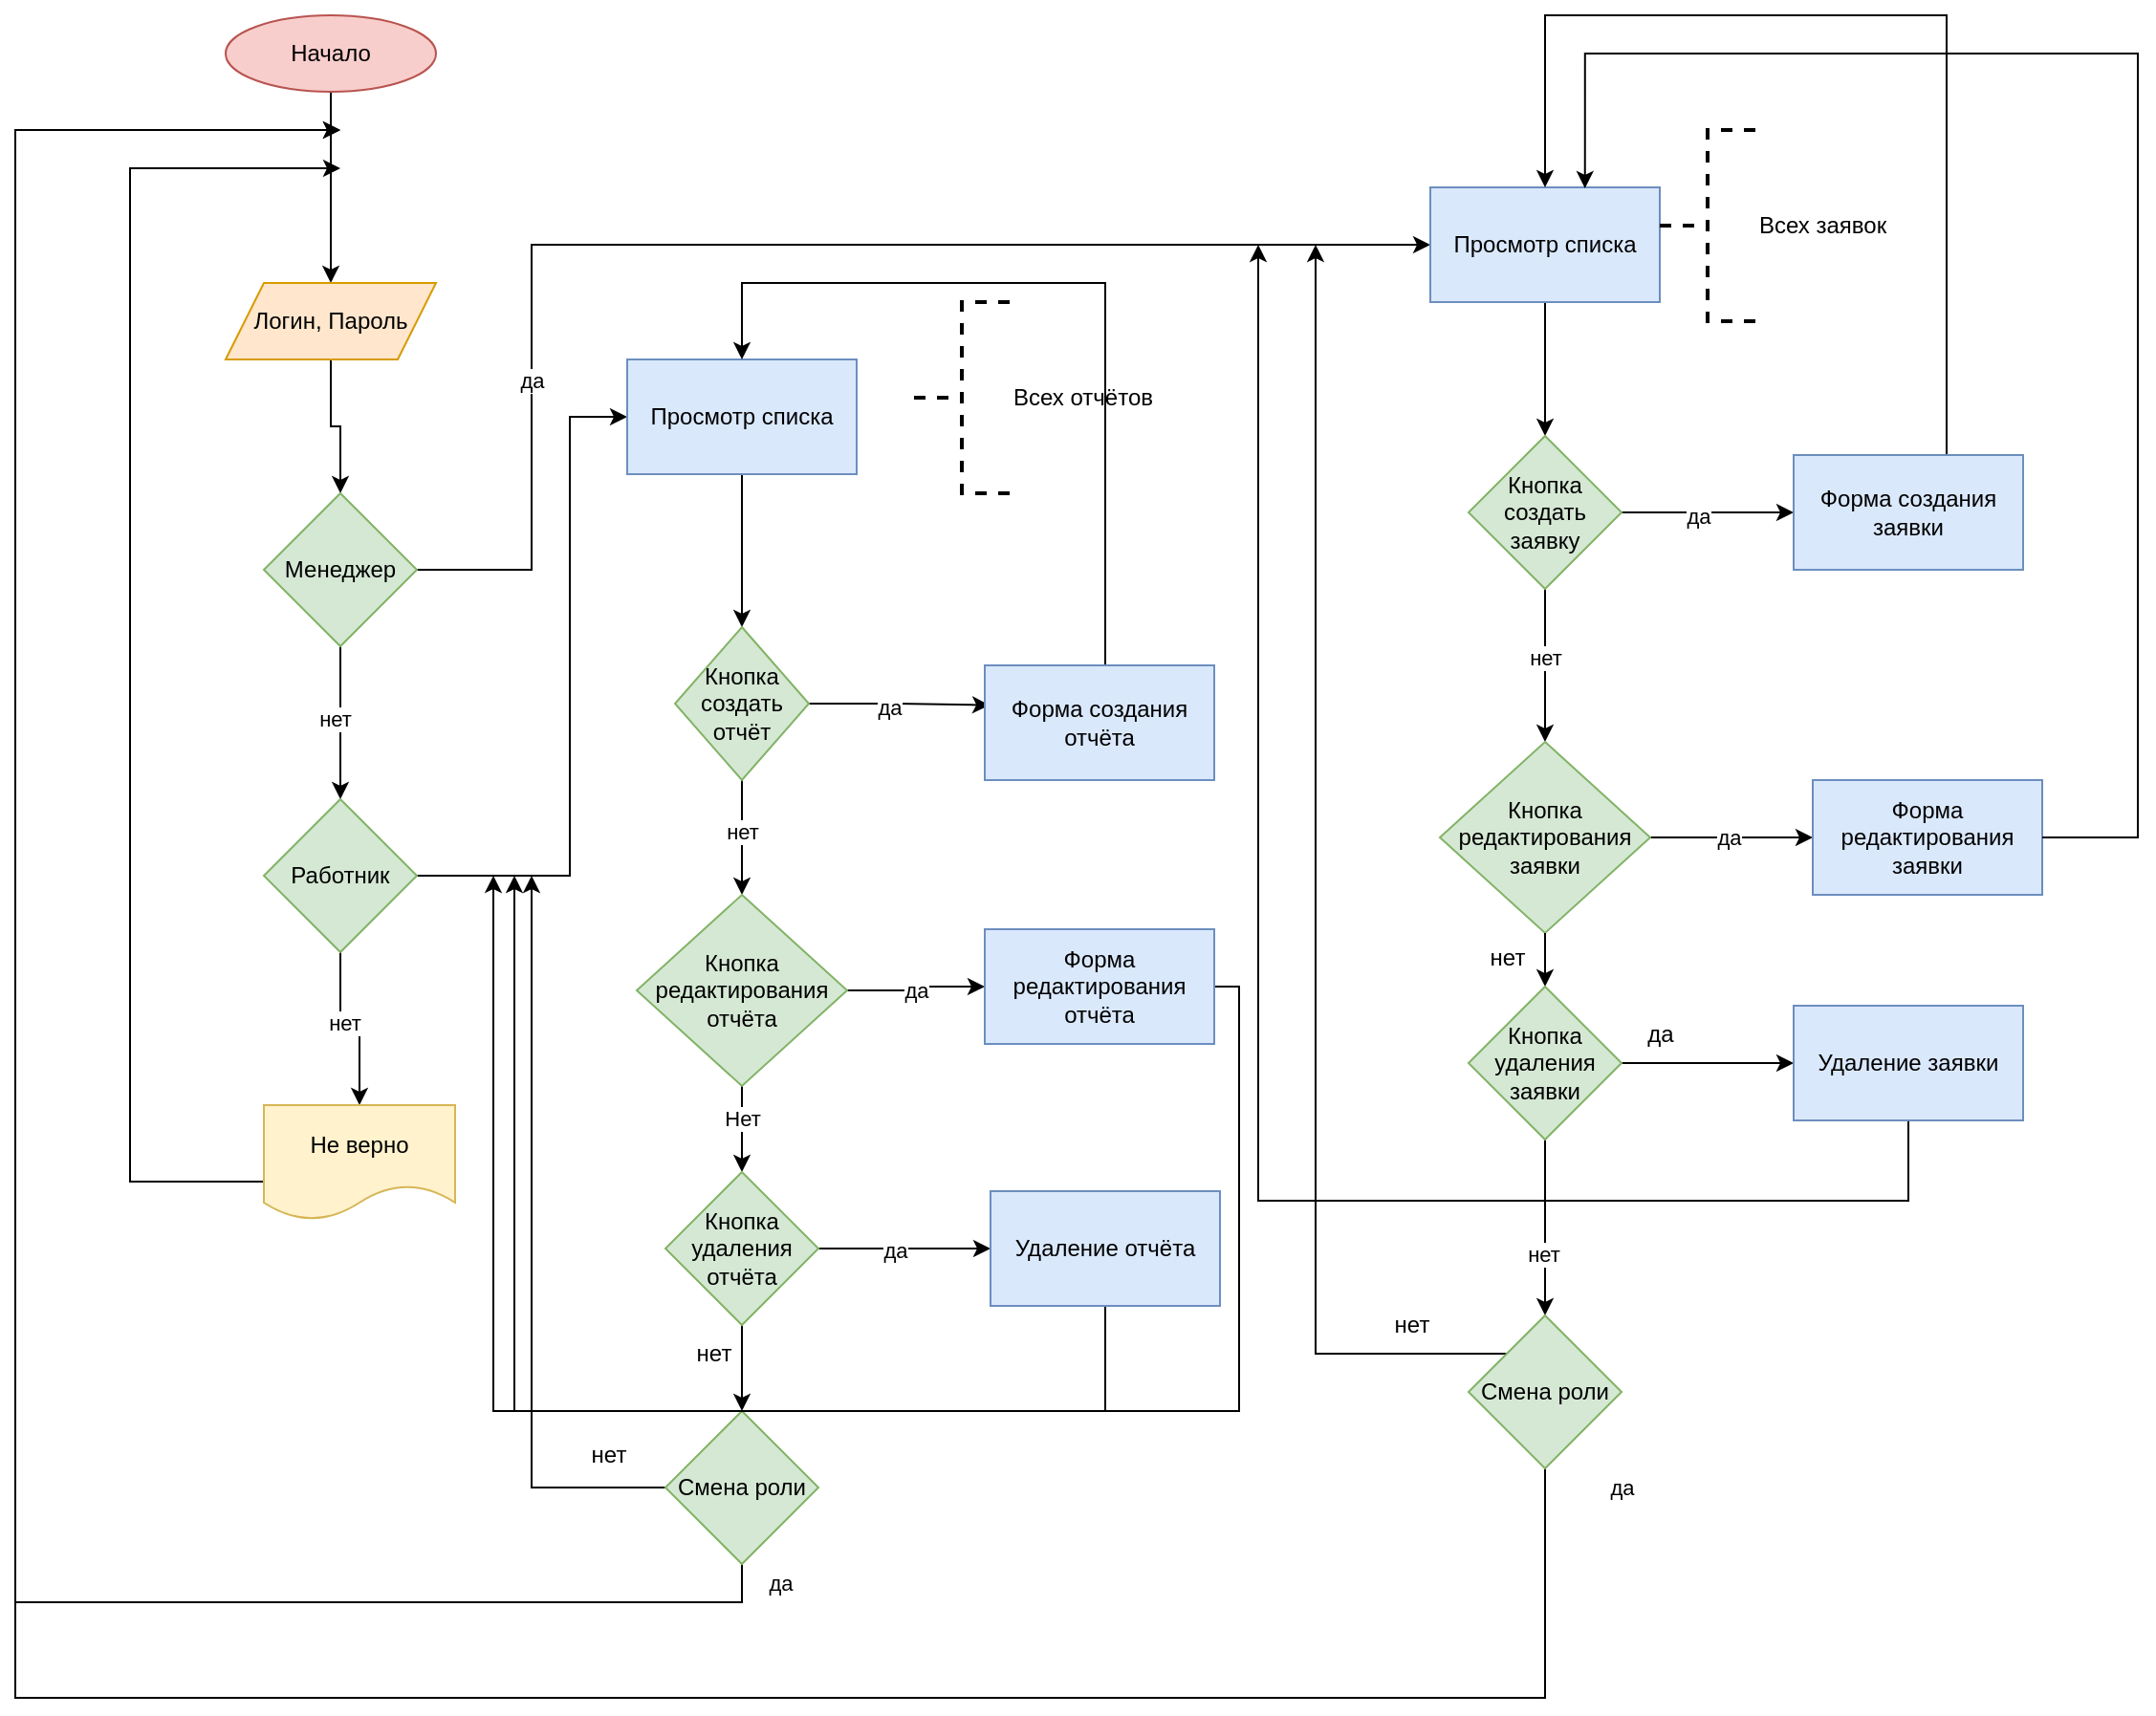<mxfile version="24.1.0" type="device">
  <diagram id="URt44ZbL1v5TVggtuHnD" name="Второй алгоритм">
    <mxGraphModel dx="2049" dy="1194" grid="1" gridSize="10" guides="1" tooltips="1" connect="1" arrows="1" fold="1" page="1" pageScale="1" pageWidth="827" pageHeight="1169" math="0" shadow="0">
      <root>
        <mxCell id="0" />
        <mxCell id="1" parent="0" />
        <mxCell id="l5hVAPfx6Kg0p--psoKg-1" style="edgeStyle=orthogonalEdgeStyle;rounded=0;orthogonalLoop=1;jettySize=auto;html=1;entryX=0.5;entryY=0;entryDx=0;entryDy=0;" parent="1" source="l5hVAPfx6Kg0p--psoKg-2" target="l5hVAPfx6Kg0p--psoKg-4" edge="1">
          <mxGeometry relative="1" as="geometry" />
        </mxCell>
        <mxCell id="l5hVAPfx6Kg0p--psoKg-2" value="Начало" style="ellipse;whiteSpace=wrap;html=1;fillColor=#f8cecc;strokeColor=#b85450;" parent="1" vertex="1">
          <mxGeometry x="310" y="240" width="110" height="40" as="geometry" />
        </mxCell>
        <mxCell id="l5hVAPfx6Kg0p--psoKg-3" value="" style="edgeStyle=orthogonalEdgeStyle;rounded=0;orthogonalLoop=1;jettySize=auto;html=1;" parent="1" source="l5hVAPfx6Kg0p--psoKg-4" target="l5hVAPfx6Kg0p--psoKg-9" edge="1">
          <mxGeometry relative="1" as="geometry" />
        </mxCell>
        <mxCell id="l5hVAPfx6Kg0p--psoKg-4" value="Логин, Пароль" style="shape=parallelogram;perimeter=parallelogramPerimeter;whiteSpace=wrap;html=1;fixedSize=1;fillColor=#ffe6cc;strokeColor=#d79b00;" parent="1" vertex="1">
          <mxGeometry x="310" y="380" width="110" height="40" as="geometry" />
        </mxCell>
        <mxCell id="l5hVAPfx6Kg0p--psoKg-5" value="" style="edgeStyle=orthogonalEdgeStyle;rounded=0;orthogonalLoop=1;jettySize=auto;html=1;" parent="1" source="l5hVAPfx6Kg0p--psoKg-9" target="l5hVAPfx6Kg0p--psoKg-12" edge="1">
          <mxGeometry relative="1" as="geometry" />
        </mxCell>
        <mxCell id="l5hVAPfx6Kg0p--psoKg-6" value="нет" style="edgeLabel;html=1;align=center;verticalAlign=middle;resizable=0;points=[];" parent="l5hVAPfx6Kg0p--psoKg-5" vertex="1" connectable="0">
          <mxGeometry x="-0.05" y="-3" relative="1" as="geometry">
            <mxPoint as="offset" />
          </mxGeometry>
        </mxCell>
        <mxCell id="l5hVAPfx6Kg0p--psoKg-7" style="edgeStyle=orthogonalEdgeStyle;rounded=0;orthogonalLoop=1;jettySize=auto;html=1;" parent="1" source="l5hVAPfx6Kg0p--psoKg-9" target="l5hVAPfx6Kg0p--psoKg-16" edge="1">
          <mxGeometry relative="1" as="geometry">
            <mxPoint x="570" y="350" as="targetPoint" />
            <Array as="points">
              <mxPoint x="470" y="530" />
              <mxPoint x="470" y="360" />
            </Array>
          </mxGeometry>
        </mxCell>
        <mxCell id="l5hVAPfx6Kg0p--psoKg-8" value="да" style="edgeLabel;html=1;align=center;verticalAlign=middle;resizable=0;points=[];" parent="l5hVAPfx6Kg0p--psoKg-7" vertex="1" connectable="0">
          <mxGeometry x="-0.661" y="1" relative="1" as="geometry">
            <mxPoint x="1" y="-41" as="offset" />
          </mxGeometry>
        </mxCell>
        <mxCell id="l5hVAPfx6Kg0p--psoKg-9" value="Менеджер" style="rhombus;whiteSpace=wrap;html=1;fillColor=#d5e8d4;strokeColor=#82b366;" parent="1" vertex="1">
          <mxGeometry x="330" y="490" width="80" height="80" as="geometry" />
        </mxCell>
        <mxCell id="l5hVAPfx6Kg0p--psoKg-10" style="edgeStyle=orthogonalEdgeStyle;rounded=0;orthogonalLoop=1;jettySize=auto;html=1;entryX=0.5;entryY=0;entryDx=0;entryDy=0;" parent="1" source="l5hVAPfx6Kg0p--psoKg-12" target="l5hVAPfx6Kg0p--psoKg-14" edge="1">
          <mxGeometry relative="1" as="geometry" />
        </mxCell>
        <mxCell id="l5hVAPfx6Kg0p--psoKg-11" value="нет" style="edgeLabel;html=1;align=center;verticalAlign=middle;resizable=0;points=[];" parent="l5hVAPfx6Kg0p--psoKg-10" vertex="1" connectable="0">
          <mxGeometry x="-0.075" y="3" relative="1" as="geometry">
            <mxPoint as="offset" />
          </mxGeometry>
        </mxCell>
        <mxCell id="l5hVAPfx6Kg0p--psoKg-86" style="edgeStyle=orthogonalEdgeStyle;rounded=0;orthogonalLoop=1;jettySize=auto;html=1;entryX=0;entryY=0.5;entryDx=0;entryDy=0;" parent="1" source="l5hVAPfx6Kg0p--psoKg-12" target="l5hVAPfx6Kg0p--psoKg-66" edge="1">
          <mxGeometry relative="1" as="geometry">
            <Array as="points">
              <mxPoint x="490" y="690" />
              <mxPoint x="490" y="450" />
            </Array>
          </mxGeometry>
        </mxCell>
        <mxCell id="l5hVAPfx6Kg0p--psoKg-12" value="Работник" style="rhombus;whiteSpace=wrap;html=1;fillColor=#d5e8d4;strokeColor=#82b366;" parent="1" vertex="1">
          <mxGeometry x="330" y="650" width="80" height="80" as="geometry" />
        </mxCell>
        <mxCell id="l5hVAPfx6Kg0p--psoKg-13" style="edgeStyle=orthogonalEdgeStyle;rounded=0;orthogonalLoop=1;jettySize=auto;html=1;" parent="1" source="l5hVAPfx6Kg0p--psoKg-14" edge="1">
          <mxGeometry relative="1" as="geometry">
            <mxPoint x="370" y="320" as="targetPoint" />
            <Array as="points">
              <mxPoint x="260" y="850" />
              <mxPoint x="260" y="320" />
            </Array>
          </mxGeometry>
        </mxCell>
        <mxCell id="l5hVAPfx6Kg0p--psoKg-14" value="Не верно" style="shape=document;whiteSpace=wrap;html=1;boundedLbl=1;fillColor=#fff2cc;strokeColor=#d6b656;" parent="1" vertex="1">
          <mxGeometry x="330" y="810" width="100" height="60" as="geometry" />
        </mxCell>
        <mxCell id="l5hVAPfx6Kg0p--psoKg-15" value="" style="edgeStyle=orthogonalEdgeStyle;rounded=0;orthogonalLoop=1;jettySize=auto;html=1;" parent="1" source="l5hVAPfx6Kg0p--psoKg-16" target="l5hVAPfx6Kg0p--psoKg-21" edge="1">
          <mxGeometry relative="1" as="geometry" />
        </mxCell>
        <mxCell id="l5hVAPfx6Kg0p--psoKg-16" value="Просмотр списка" style="rounded=0;whiteSpace=wrap;html=1;fillColor=#dae8fc;strokeColor=#6c8ebf;" parent="1" vertex="1">
          <mxGeometry x="940" y="330" width="120" height="60" as="geometry" />
        </mxCell>
        <mxCell id="l5hVAPfx6Kg0p--psoKg-17" style="edgeStyle=orthogonalEdgeStyle;rounded=0;orthogonalLoop=1;jettySize=auto;html=1;" parent="1" source="l5hVAPfx6Kg0p--psoKg-21" edge="1">
          <mxGeometry relative="1" as="geometry">
            <mxPoint x="1130" y="500" as="targetPoint" />
          </mxGeometry>
        </mxCell>
        <mxCell id="l5hVAPfx6Kg0p--psoKg-18" value="да" style="edgeLabel;html=1;align=center;verticalAlign=middle;resizable=0;points=[];" parent="l5hVAPfx6Kg0p--psoKg-17" vertex="1" connectable="0">
          <mxGeometry x="-0.116" y="-2" relative="1" as="geometry">
            <mxPoint as="offset" />
          </mxGeometry>
        </mxCell>
        <mxCell id="l5hVAPfx6Kg0p--psoKg-19" value="" style="edgeStyle=orthogonalEdgeStyle;rounded=0;orthogonalLoop=1;jettySize=auto;html=1;" parent="1" source="l5hVAPfx6Kg0p--psoKg-21" target="l5hVAPfx6Kg0p--psoKg-27" edge="1">
          <mxGeometry relative="1" as="geometry" />
        </mxCell>
        <mxCell id="l5hVAPfx6Kg0p--psoKg-20" value="нет" style="edgeLabel;html=1;align=center;verticalAlign=middle;resizable=0;points=[];" parent="l5hVAPfx6Kg0p--psoKg-19" vertex="1" connectable="0">
          <mxGeometry x="-0.1" relative="1" as="geometry">
            <mxPoint as="offset" />
          </mxGeometry>
        </mxCell>
        <mxCell id="l5hVAPfx6Kg0p--psoKg-21" value="Кнопка создать заявку" style="rhombus;whiteSpace=wrap;html=1;rounded=0;fillColor=#d5e8d4;strokeColor=#82b366;" parent="1" vertex="1">
          <mxGeometry x="960" y="460" width="80" height="80" as="geometry" />
        </mxCell>
        <mxCell id="l5hVAPfx6Kg0p--psoKg-23" style="edgeStyle=orthogonalEdgeStyle;rounded=0;orthogonalLoop=1;jettySize=auto;html=1;" parent="1" source="l5hVAPfx6Kg0p--psoKg-27" edge="1">
          <mxGeometry relative="1" as="geometry">
            <mxPoint x="1140" y="670" as="targetPoint" />
          </mxGeometry>
        </mxCell>
        <mxCell id="l5hVAPfx6Kg0p--psoKg-24" value="да" style="edgeLabel;html=1;align=center;verticalAlign=middle;resizable=0;points=[];" parent="l5hVAPfx6Kg0p--psoKg-23" vertex="1" connectable="0">
          <mxGeometry x="-0.041" relative="1" as="geometry">
            <mxPoint as="offset" />
          </mxGeometry>
        </mxCell>
        <mxCell id="l5hVAPfx6Kg0p--psoKg-25" value="" style="edgeStyle=orthogonalEdgeStyle;rounded=0;orthogonalLoop=1;jettySize=auto;html=1;" parent="1" source="l5hVAPfx6Kg0p--psoKg-92" target="l5hVAPfx6Kg0p--psoKg-38" edge="1">
          <mxGeometry relative="1" as="geometry" />
        </mxCell>
        <mxCell id="l5hVAPfx6Kg0p--psoKg-26" value="нет" style="edgeLabel;html=1;align=center;verticalAlign=middle;resizable=0;points=[];" parent="l5hVAPfx6Kg0p--psoKg-25" vertex="1" connectable="0">
          <mxGeometry x="0.291" y="-1" relative="1" as="geometry">
            <mxPoint as="offset" />
          </mxGeometry>
        </mxCell>
        <mxCell id="l5hVAPfx6Kg0p--psoKg-27" value="Кнопка редактирования заявки" style="rhombus;whiteSpace=wrap;html=1;rounded=0;fillColor=#d5e8d4;strokeColor=#82b366;" parent="1" vertex="1">
          <mxGeometry x="945" y="620" width="110" height="100" as="geometry" />
        </mxCell>
        <mxCell id="l5hVAPfx6Kg0p--psoKg-28" style="edgeStyle=orthogonalEdgeStyle;rounded=0;orthogonalLoop=1;jettySize=auto;html=1;entryX=0.5;entryY=0;entryDx=0;entryDy=0;" parent="1" source="l5hVAPfx6Kg0p--psoKg-29" target="l5hVAPfx6Kg0p--psoKg-16" edge="1">
          <mxGeometry relative="1" as="geometry">
            <Array as="points">
              <mxPoint x="1210" y="240" />
              <mxPoint x="1000" y="240" />
            </Array>
          </mxGeometry>
        </mxCell>
        <mxCell id="l5hVAPfx6Kg0p--psoKg-29" value="Форма создания заявки" style="rounded=0;whiteSpace=wrap;html=1;fillColor=#dae8fc;strokeColor=#6c8ebf;" parent="1" vertex="1">
          <mxGeometry x="1130" y="470" width="120" height="60" as="geometry" />
        </mxCell>
        <mxCell id="l5hVAPfx6Kg0p--psoKg-30" style="edgeStyle=orthogonalEdgeStyle;rounded=0;orthogonalLoop=1;jettySize=auto;html=1;" parent="1" source="l5hVAPfx6Kg0p--psoKg-95" edge="1">
          <mxGeometry relative="1" as="geometry">
            <mxPoint x="850" y="360" as="targetPoint" />
            <Array as="points">
              <mxPoint x="1190" y="860" />
              <mxPoint x="850" y="860" />
            </Array>
          </mxGeometry>
        </mxCell>
        <mxCell id="l5hVAPfx6Kg0p--psoKg-31" value="Форма редактирования&lt;br&gt;заявки" style="rounded=0;whiteSpace=wrap;html=1;fillColor=#dae8fc;strokeColor=#6c8ebf;" parent="1" vertex="1">
          <mxGeometry x="1140" y="640" width="120" height="60" as="geometry" />
        </mxCell>
        <mxCell id="l5hVAPfx6Kg0p--psoKg-32" value="Всех заявок" style="strokeWidth=2;html=1;shape=mxgraph.flowchart.annotation_2;align=left;labelPosition=right;pointerEvents=1;dashed=1;" parent="1" vertex="1">
          <mxGeometry x="1060" y="300" width="50" height="100" as="geometry" />
        </mxCell>
        <mxCell id="l5hVAPfx6Kg0p--psoKg-35" style="edgeStyle=orthogonalEdgeStyle;rounded=0;orthogonalLoop=1;jettySize=auto;html=1;exitX=0.5;exitY=1;exitDx=0;exitDy=0;" parent="1" source="l5hVAPfx6Kg0p--psoKg-38" edge="1">
          <mxGeometry relative="1" as="geometry">
            <mxPoint x="370" y="300" as="targetPoint" />
            <Array as="points">
              <mxPoint x="1000" y="1120" />
              <mxPoint x="200" y="1120" />
              <mxPoint x="200" y="300" />
            </Array>
          </mxGeometry>
        </mxCell>
        <mxCell id="l5hVAPfx6Kg0p--psoKg-36" value="да" style="edgeLabel;html=1;align=center;verticalAlign=middle;resizable=0;points=[];" parent="l5hVAPfx6Kg0p--psoKg-35" vertex="1" connectable="0">
          <mxGeometry x="-0.915" relative="1" as="geometry">
            <mxPoint x="40" y="-71" as="offset" />
          </mxGeometry>
        </mxCell>
        <mxCell id="l5hVAPfx6Kg0p--psoKg-37" style="edgeStyle=orthogonalEdgeStyle;rounded=0;orthogonalLoop=1;jettySize=auto;html=1;" parent="1" source="l5hVAPfx6Kg0p--psoKg-38" edge="1">
          <mxGeometry relative="1" as="geometry">
            <mxPoint x="880" y="360" as="targetPoint" />
            <Array as="points">
              <mxPoint x="880" y="940" />
            </Array>
          </mxGeometry>
        </mxCell>
        <mxCell id="l5hVAPfx6Kg0p--psoKg-38" value="Смена роли" style="rhombus;whiteSpace=wrap;html=1;rounded=0;fillColor=#d5e8d4;strokeColor=#82b366;" parent="1" vertex="1">
          <mxGeometry x="960" y="920" width="80" height="80" as="geometry" />
        </mxCell>
        <mxCell id="l5hVAPfx6Kg0p--psoKg-64" value="нет" style="text;html=1;align=center;verticalAlign=middle;resizable=0;points=[];autosize=1;strokeColor=none;fillColor=none;" parent="1" vertex="1">
          <mxGeometry x="910" y="910" width="40" height="30" as="geometry" />
        </mxCell>
        <mxCell id="l5hVAPfx6Kg0p--psoKg-65" value="" style="edgeStyle=orthogonalEdgeStyle;rounded=0;orthogonalLoop=1;jettySize=auto;html=1;" parent="1" source="l5hVAPfx6Kg0p--psoKg-66" target="l5hVAPfx6Kg0p--psoKg-71" edge="1">
          <mxGeometry relative="1" as="geometry" />
        </mxCell>
        <mxCell id="l5hVAPfx6Kg0p--psoKg-66" value="Просмотр списка" style="rounded=0;whiteSpace=wrap;html=1;fillColor=#dae8fc;strokeColor=#6c8ebf;" parent="1" vertex="1">
          <mxGeometry x="520" y="420" width="120" height="60" as="geometry" />
        </mxCell>
        <mxCell id="l5hVAPfx6Kg0p--psoKg-67" style="edgeStyle=orthogonalEdgeStyle;rounded=0;orthogonalLoop=1;jettySize=auto;html=1;entryX=0.021;entryY=0.347;entryDx=0;entryDy=0;entryPerimeter=0;" parent="1" source="l5hVAPfx6Kg0p--psoKg-71" target="l5hVAPfx6Kg0p--psoKg-78" edge="1">
          <mxGeometry relative="1" as="geometry">
            <mxPoint x="690" y="590" as="targetPoint" />
          </mxGeometry>
        </mxCell>
        <mxCell id="l5hVAPfx6Kg0p--psoKg-68" value="да" style="edgeLabel;html=1;align=center;verticalAlign=middle;resizable=0;points=[];" parent="l5hVAPfx6Kg0p--psoKg-67" vertex="1" connectable="0">
          <mxGeometry x="-0.116" y="-2" relative="1" as="geometry">
            <mxPoint as="offset" />
          </mxGeometry>
        </mxCell>
        <mxCell id="l5hVAPfx6Kg0p--psoKg-69" value="" style="edgeStyle=orthogonalEdgeStyle;rounded=0;orthogonalLoop=1;jettySize=auto;html=1;" parent="1" source="l5hVAPfx6Kg0p--psoKg-71" target="l5hVAPfx6Kg0p--psoKg-76" edge="1">
          <mxGeometry relative="1" as="geometry" />
        </mxCell>
        <mxCell id="l5hVAPfx6Kg0p--psoKg-70" value="нет" style="edgeLabel;html=1;align=center;verticalAlign=middle;resizable=0;points=[];" parent="l5hVAPfx6Kg0p--psoKg-69" vertex="1" connectable="0">
          <mxGeometry x="-0.1" relative="1" as="geometry">
            <mxPoint as="offset" />
          </mxGeometry>
        </mxCell>
        <mxCell id="l5hVAPfx6Kg0p--psoKg-71" value="Кнопка создать отчёт" style="rhombus;whiteSpace=wrap;html=1;rounded=0;fillColor=#d5e8d4;strokeColor=#82b366;" parent="1" vertex="1">
          <mxGeometry x="545" y="560" width="70" height="80" as="geometry" />
        </mxCell>
        <mxCell id="l5hVAPfx6Kg0p--psoKg-72" style="edgeStyle=orthogonalEdgeStyle;rounded=0;orthogonalLoop=1;jettySize=auto;html=1;" parent="1" source="l5hVAPfx6Kg0p--psoKg-76" target="l5hVAPfx6Kg0p--psoKg-80" edge="1">
          <mxGeometry relative="1" as="geometry">
            <mxPoint x="750" y="760" as="targetPoint" />
          </mxGeometry>
        </mxCell>
        <mxCell id="l5hVAPfx6Kg0p--psoKg-73" value="да" style="edgeLabel;html=1;align=center;verticalAlign=middle;resizable=0;points=[];" parent="l5hVAPfx6Kg0p--psoKg-72" vertex="1" connectable="0">
          <mxGeometry x="-0.041" relative="1" as="geometry">
            <mxPoint as="offset" />
          </mxGeometry>
        </mxCell>
        <mxCell id="TZ5XqN4YKhkTZVAClv4u-4" style="edgeStyle=orthogonalEdgeStyle;rounded=0;orthogonalLoop=1;jettySize=auto;html=1;" parent="1" source="l5hVAPfx6Kg0p--psoKg-76" target="TZ5XqN4YKhkTZVAClv4u-1" edge="1">
          <mxGeometry relative="1" as="geometry" />
        </mxCell>
        <mxCell id="TZ5XqN4YKhkTZVAClv4u-7" value="Нет" style="edgeLabel;html=1;align=center;verticalAlign=middle;resizable=0;points=[];" parent="TZ5XqN4YKhkTZVAClv4u-4" vertex="1" connectable="0">
          <mxGeometry x="-0.235" relative="1" as="geometry">
            <mxPoint as="offset" />
          </mxGeometry>
        </mxCell>
        <mxCell id="l5hVAPfx6Kg0p--psoKg-76" value="Кнопка редактирования отчёта" style="rhombus;whiteSpace=wrap;html=1;rounded=0;fillColor=#d5e8d4;strokeColor=#82b366;" parent="1" vertex="1">
          <mxGeometry x="525" y="700" width="110" height="100" as="geometry" />
        </mxCell>
        <mxCell id="l5hVAPfx6Kg0p--psoKg-77" style="edgeStyle=orthogonalEdgeStyle;rounded=0;orthogonalLoop=1;jettySize=auto;html=1;exitX=0.5;exitY=0;exitDx=0;exitDy=0;" parent="1" source="l5hVAPfx6Kg0p--psoKg-78" target="l5hVAPfx6Kg0p--psoKg-66" edge="1">
          <mxGeometry relative="1" as="geometry">
            <Array as="points">
              <mxPoint x="767" y="620" />
              <mxPoint x="770" y="620" />
              <mxPoint x="770" y="380" />
              <mxPoint x="580" y="380" />
            </Array>
          </mxGeometry>
        </mxCell>
        <mxCell id="l5hVAPfx6Kg0p--psoKg-78" value="Форма создания отчёта" style="rounded=0;whiteSpace=wrap;html=1;fillColor=#dae8fc;strokeColor=#6c8ebf;" parent="1" vertex="1">
          <mxGeometry x="707" y="580" width="120" height="60" as="geometry" />
        </mxCell>
        <mxCell id="l5hVAPfx6Kg0p--psoKg-79" style="edgeStyle=orthogonalEdgeStyle;rounded=0;orthogonalLoop=1;jettySize=auto;html=1;" parent="1" source="l5hVAPfx6Kg0p--psoKg-80" edge="1">
          <mxGeometry relative="1" as="geometry">
            <mxPoint x="450" y="690" as="targetPoint" />
            <Array as="points">
              <mxPoint x="840" y="748" />
              <mxPoint x="840" y="970" />
              <mxPoint x="450" y="970" />
            </Array>
          </mxGeometry>
        </mxCell>
        <mxCell id="l5hVAPfx6Kg0p--psoKg-80" value="Форма редактирования&lt;br&gt;отчёта" style="rounded=0;whiteSpace=wrap;html=1;fillColor=#dae8fc;strokeColor=#6c8ebf;" parent="1" vertex="1">
          <mxGeometry x="707" y="718" width="120" height="60" as="geometry" />
        </mxCell>
        <mxCell id="l5hVAPfx6Kg0p--psoKg-81" value="Всех отчётов" style="strokeWidth=2;html=1;shape=mxgraph.flowchart.annotation_2;align=left;labelPosition=right;pointerEvents=1;dashed=1;" parent="1" vertex="1">
          <mxGeometry x="670" y="390" width="50" height="100" as="geometry" />
        </mxCell>
        <mxCell id="l5hVAPfx6Kg0p--psoKg-82" value="да" style="edgeLabel;html=1;align=center;verticalAlign=middle;resizable=0;points=[];" parent="1" vertex="1" connectable="0">
          <mxGeometry x="600" y="1060" as="geometry" />
        </mxCell>
        <mxCell id="l5hVAPfx6Kg0p--psoKg-83" style="edgeStyle=orthogonalEdgeStyle;rounded=0;orthogonalLoop=1;jettySize=auto;html=1;exitX=0;exitY=0.5;exitDx=0;exitDy=0;" parent="1" source="l5hVAPfx6Kg0p--psoKg-84" edge="1">
          <mxGeometry relative="1" as="geometry">
            <mxPoint x="470" y="690" as="targetPoint" />
            <Array as="points">
              <mxPoint x="470" y="1010" />
            </Array>
          </mxGeometry>
        </mxCell>
        <mxCell id="l5hVAPfx6Kg0p--psoKg-88" style="edgeStyle=orthogonalEdgeStyle;rounded=0;orthogonalLoop=1;jettySize=auto;html=1;exitX=0.5;exitY=1;exitDx=0;exitDy=0;" parent="1" source="l5hVAPfx6Kg0p--psoKg-84" edge="1">
          <mxGeometry relative="1" as="geometry">
            <mxPoint x="370" y="300" as="targetPoint" />
            <Array as="points">
              <mxPoint x="580" y="1070" />
              <mxPoint x="200" y="1070" />
              <mxPoint x="200" y="300" />
            </Array>
          </mxGeometry>
        </mxCell>
        <mxCell id="l5hVAPfx6Kg0p--psoKg-84" value="Смена роли" style="rhombus;whiteSpace=wrap;html=1;rounded=0;fillColor=#d5e8d4;strokeColor=#82b366;" parent="1" vertex="1">
          <mxGeometry x="540" y="970" width="80" height="80" as="geometry" />
        </mxCell>
        <mxCell id="l5hVAPfx6Kg0p--psoKg-85" value="нет" style="text;html=1;align=center;verticalAlign=middle;resizable=0;points=[];autosize=1;strokeColor=none;fillColor=none;" parent="1" vertex="1">
          <mxGeometry x="545" y="925" width="40" height="30" as="geometry" />
        </mxCell>
        <mxCell id="l5hVAPfx6Kg0p--psoKg-93" value="" style="edgeStyle=orthogonalEdgeStyle;rounded=0;orthogonalLoop=1;jettySize=auto;html=1;" parent="1" source="l5hVAPfx6Kg0p--psoKg-27" target="l5hVAPfx6Kg0p--psoKg-92" edge="1">
          <mxGeometry relative="1" as="geometry">
            <mxPoint x="1000" y="720" as="sourcePoint" />
            <mxPoint x="1000" y="900" as="targetPoint" />
          </mxGeometry>
        </mxCell>
        <mxCell id="l5hVAPfx6Kg0p--psoKg-96" style="edgeStyle=orthogonalEdgeStyle;rounded=0;orthogonalLoop=1;jettySize=auto;html=1;" parent="1" source="l5hVAPfx6Kg0p--psoKg-92" target="l5hVAPfx6Kg0p--psoKg-95" edge="1">
          <mxGeometry relative="1" as="geometry" />
        </mxCell>
        <mxCell id="l5hVAPfx6Kg0p--psoKg-92" value="Кнопка удаления заявки" style="rhombus;whiteSpace=wrap;html=1;rounded=0;fillColor=#d5e8d4;strokeColor=#82b366;" parent="1" vertex="1">
          <mxGeometry x="960" y="748" width="80" height="80" as="geometry" />
        </mxCell>
        <mxCell id="l5hVAPfx6Kg0p--psoKg-99" style="edgeStyle=orthogonalEdgeStyle;rounded=0;orthogonalLoop=1;jettySize=auto;html=1;exitX=1;exitY=0.5;exitDx=0;exitDy=0;entryX=0.674;entryY=0.008;entryDx=0;entryDy=0;entryPerimeter=0;" parent="1" source="l5hVAPfx6Kg0p--psoKg-31" target="l5hVAPfx6Kg0p--psoKg-16" edge="1">
          <mxGeometry relative="1" as="geometry">
            <mxPoint x="860" y="365.455" as="targetPoint" />
            <Array as="points">
              <mxPoint x="1310" y="670" />
              <mxPoint x="1310" y="260" />
              <mxPoint x="1021" y="260" />
            </Array>
          </mxGeometry>
        </mxCell>
        <mxCell id="l5hVAPfx6Kg0p--psoKg-95" value="Удаление заявки" style="rounded=0;whiteSpace=wrap;html=1;fillColor=#dae8fc;strokeColor=#6c8ebf;" parent="1" vertex="1">
          <mxGeometry x="1130" y="758" width="120" height="60" as="geometry" />
        </mxCell>
        <mxCell id="l5hVAPfx6Kg0p--psoKg-97" value="да" style="text;html=1;align=center;verticalAlign=middle;resizable=0;points=[];autosize=1;strokeColor=none;fillColor=none;" parent="1" vertex="1">
          <mxGeometry x="1040" y="758" width="40" height="30" as="geometry" />
        </mxCell>
        <mxCell id="l5hVAPfx6Kg0p--psoKg-98" value="нет" style="text;html=1;align=center;verticalAlign=middle;resizable=0;points=[];autosize=1;strokeColor=none;fillColor=none;" parent="1" vertex="1">
          <mxGeometry x="960" y="718" width="40" height="30" as="geometry" />
        </mxCell>
        <mxCell id="TZ5XqN4YKhkTZVAClv4u-3" style="edgeStyle=orthogonalEdgeStyle;rounded=0;orthogonalLoop=1;jettySize=auto;html=1;" parent="1" source="TZ5XqN4YKhkTZVAClv4u-1" target="l5hVAPfx6Kg0p--psoKg-84" edge="1">
          <mxGeometry relative="1" as="geometry" />
        </mxCell>
        <mxCell id="TZ5XqN4YKhkTZVAClv4u-5" style="edgeStyle=orthogonalEdgeStyle;rounded=0;orthogonalLoop=1;jettySize=auto;html=1;" parent="1" source="TZ5XqN4YKhkTZVAClv4u-1" target="TZ5XqN4YKhkTZVAClv4u-2" edge="1">
          <mxGeometry relative="1" as="geometry" />
        </mxCell>
        <mxCell id="TZ5XqN4YKhkTZVAClv4u-6" value="да" style="edgeLabel;html=1;align=center;verticalAlign=middle;resizable=0;points=[];" parent="TZ5XqN4YKhkTZVAClv4u-5" vertex="1" connectable="0">
          <mxGeometry x="-0.117" y="-1" relative="1" as="geometry">
            <mxPoint as="offset" />
          </mxGeometry>
        </mxCell>
        <mxCell id="TZ5XqN4YKhkTZVAClv4u-1" value="Кнопка удаления отчёта" style="rhombus;whiteSpace=wrap;html=1;rounded=0;fillColor=#d5e8d4;strokeColor=#82b366;" parent="1" vertex="1">
          <mxGeometry x="540" y="845" width="80" height="80" as="geometry" />
        </mxCell>
        <mxCell id="TZ5XqN4YKhkTZVAClv4u-9" style="edgeStyle=orthogonalEdgeStyle;rounded=0;orthogonalLoop=1;jettySize=auto;html=1;exitX=0.5;exitY=1;exitDx=0;exitDy=0;" parent="1" source="TZ5XqN4YKhkTZVAClv4u-2" edge="1">
          <mxGeometry relative="1" as="geometry">
            <mxPoint x="461" y="690" as="targetPoint" />
            <Array as="points">
              <mxPoint x="770" y="970" />
              <mxPoint x="461" y="970" />
              <mxPoint x="461" y="690" />
            </Array>
          </mxGeometry>
        </mxCell>
        <mxCell id="TZ5XqN4YKhkTZVAClv4u-2" value="Удаление отчёта" style="rounded=0;whiteSpace=wrap;html=1;fillColor=#dae8fc;strokeColor=#6c8ebf;" parent="1" vertex="1">
          <mxGeometry x="710" y="855" width="120" height="60" as="geometry" />
        </mxCell>
        <mxCell id="TZ5XqN4YKhkTZVAClv4u-8" value="нет" style="text;html=1;align=center;verticalAlign=middle;resizable=0;points=[];autosize=1;strokeColor=none;fillColor=none;" parent="1" vertex="1">
          <mxGeometry x="490" y="978" width="40" height="30" as="geometry" />
        </mxCell>
      </root>
    </mxGraphModel>
  </diagram>
</mxfile>
